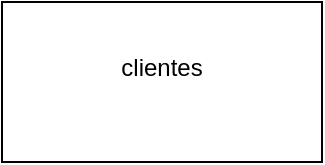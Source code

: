 <mxfile version="24.5.3" type="github">
  <diagram name="Page-1" id="rnph3Yioosb9_gCzcG2R">
    <mxGraphModel dx="1674" dy="830" grid="0" gridSize="10" guides="1" tooltips="1" connect="1" arrows="1" fold="1" page="0" pageScale="1" pageWidth="850" pageHeight="1100" math="0" shadow="0">
      <root>
        <mxCell id="0" />
        <mxCell id="1" parent="0" />
        <mxCell id="eymbqvJ84xjtnBRF38Ax-1" value="clientes&lt;div&gt;&lt;br&gt;&lt;/div&gt;" style="rounded=0;whiteSpace=wrap;html=1;" vertex="1" parent="1">
          <mxGeometry x="56" y="123" width="160" height="80" as="geometry" />
        </mxCell>
      </root>
    </mxGraphModel>
  </diagram>
</mxfile>
